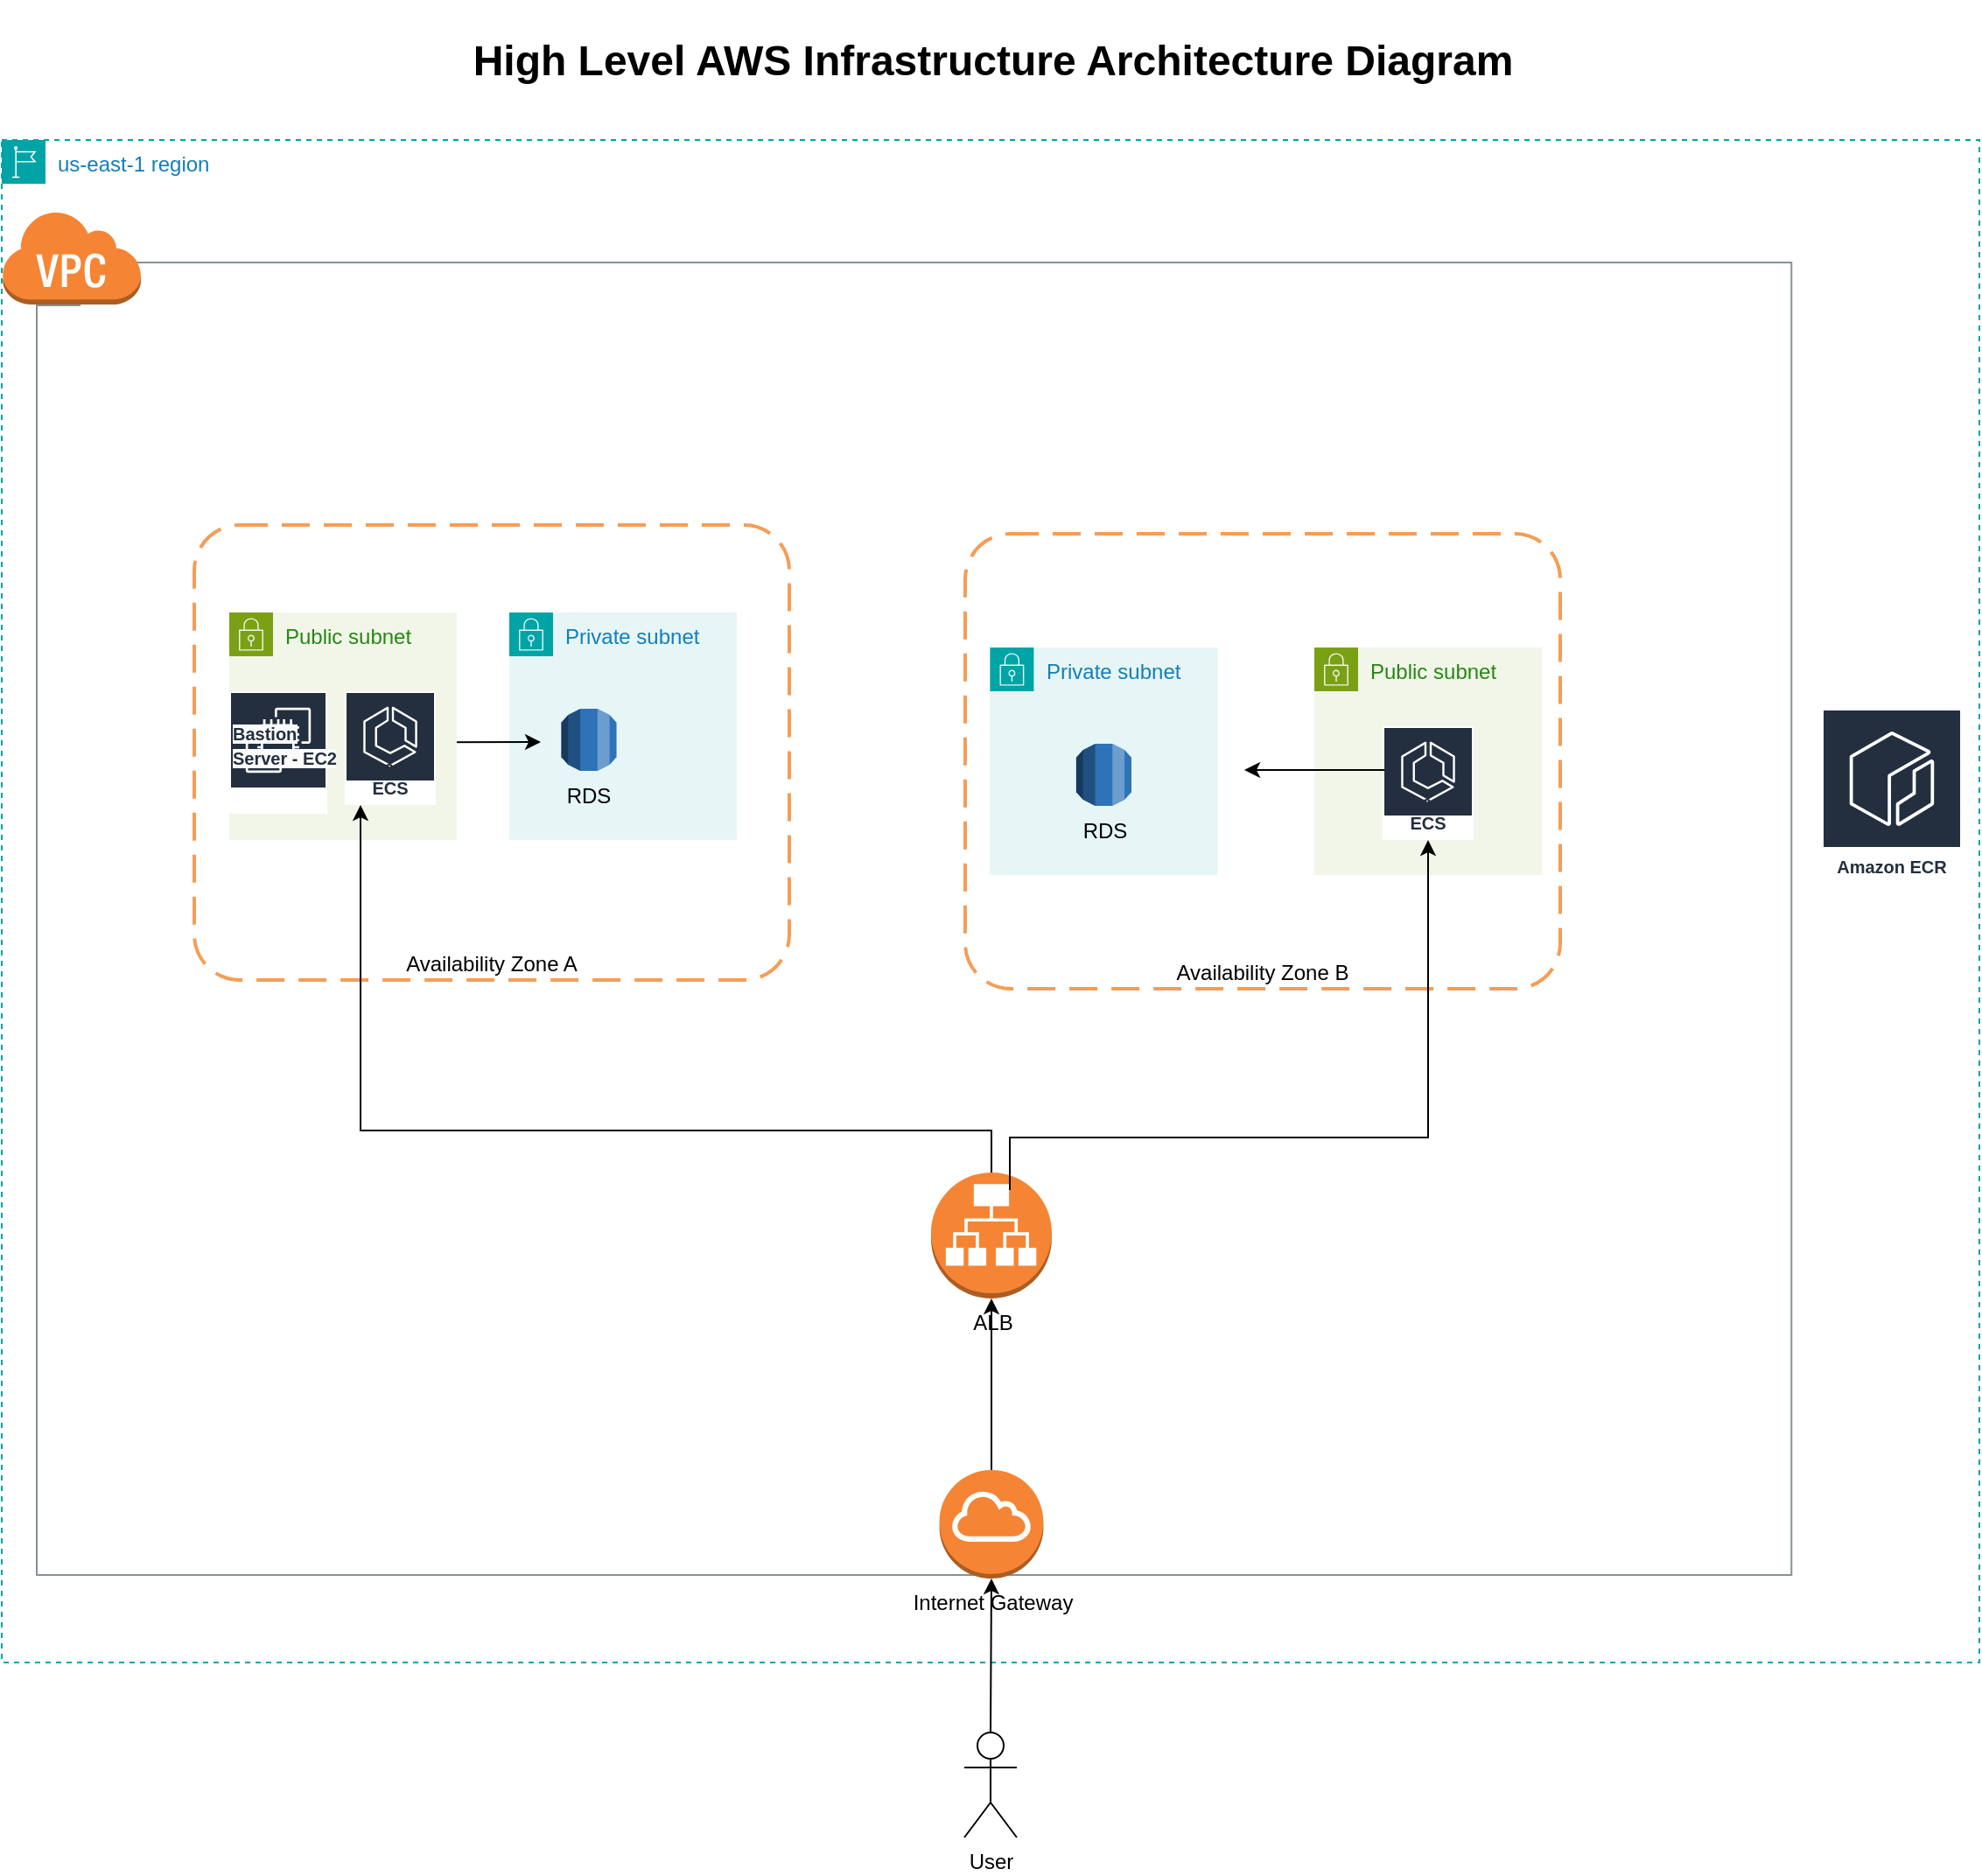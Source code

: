 <mxfile version="24.4.4" type="device">
  <diagram name="Page-1" id="h1EBNZsYMViu1sllDhEk">
    <mxGraphModel dx="2924" dy="2198" grid="1" gridSize="10" guides="1" tooltips="1" connect="1" arrows="1" fold="1" page="1" pageScale="1" pageWidth="850" pageHeight="1100" math="0" shadow="0">
      <root>
        <mxCell id="0" />
        <mxCell id="1" parent="0" />
        <mxCell id="YNeAX88VHMWBPFAsNfOV-33" value="us-east-1 region" style="points=[[0,0],[0.25,0],[0.5,0],[0.75,0],[1,0],[1,0.25],[1,0.5],[1,0.75],[1,1],[0.75,1],[0.5,1],[0.25,1],[0,1],[0,0.75],[0,0.5],[0,0.25]];outlineConnect=0;gradientColor=none;html=1;whiteSpace=wrap;fontSize=12;fontStyle=0;container=0;pointerEvents=0;collapsible=0;recursiveResize=0;shape=mxgraph.aws4.group;grIcon=mxgraph.aws4.group_region;strokeColor=#00A4A6;fillColor=none;verticalAlign=top;align=left;spacingLeft=30;fontColor=#147EBA;dashed=1;" vertex="1" parent="1">
          <mxGeometry x="-160" y="-50" width="1130" height="870" as="geometry" />
        </mxCell>
        <mxCell id="YNeAX88VHMWBPFAsNfOV-55" value="Availability Zone B" style="rounded=1;arcSize=10;dashed=1;strokeColor=#F59D56;fillColor=none;gradientColor=none;dashPattern=8 4;strokeWidth=2;align=center;container=0;verticalAlign=bottom;" vertex="1" parent="1">
          <mxGeometry x="390.5" y="175" width="340" height="260" as="geometry" />
        </mxCell>
        <mxCell id="YNeAX88VHMWBPFAsNfOV-19" value="Availability Zone A" style="rounded=1;arcSize=10;dashed=1;strokeColor=#F59D56;fillColor=none;gradientColor=none;dashPattern=8 4;strokeWidth=2;align=center;container=0;verticalAlign=bottom;" vertex="1" parent="1">
          <mxGeometry x="-50" y="170" width="340" height="260" as="geometry" />
        </mxCell>
        <mxCell id="YNeAX88VHMWBPFAsNfOV-48" value="VPC" style="sketch=0;outlineConnect=0;gradientColor=none;html=1;whiteSpace=wrap;fontSize=12;fontStyle=0;shape=mxgraph.aws4.group;grIcon=mxgraph.aws4.group_vpc;strokeColor=#879196;fillColor=none;verticalAlign=top;align=left;spacingLeft=30;fontColor=#879196;dashed=0;" vertex="1" parent="1">
          <mxGeometry x="-140" y="20" width="1002.63" height="750" as="geometry" />
        </mxCell>
        <mxCell id="YNeAX88VHMWBPFAsNfOV-15" value="ALB" style="outlineConnect=0;dashed=0;verticalLabelPosition=bottom;verticalAlign=top;align=center;html=1;shape=mxgraph.aws3.application_load_balancer;fillColor=#F58534;gradientColor=none;" vertex="1" parent="1">
          <mxGeometry x="371" y="540" width="69" height="72" as="geometry" />
        </mxCell>
        <mxCell id="YNeAX88VHMWBPFAsNfOV-17" value="Internet Gateway" style="outlineConnect=0;dashed=0;verticalLabelPosition=bottom;verticalAlign=top;align=center;html=1;shape=mxgraph.aws3.internet_gateway;fillColor=#F58534;gradientColor=none;" vertex="1" parent="1">
          <mxGeometry x="375.79" y="710" width="59.42" height="62" as="geometry" />
        </mxCell>
        <mxCell id="YNeAX88VHMWBPFAsNfOV-18" value="&lt;h1&gt;High Level AWS Infrastructure Architecture Diagram&lt;/h1&gt;" style="text;html=1;align=center;verticalAlign=middle;resizable=0;points=[];autosize=1;strokeColor=none;fillColor=none;" vertex="1" parent="1">
          <mxGeometry x="95.5" y="-130" width="620" height="70" as="geometry" />
        </mxCell>
        <mxCell id="YNeAX88VHMWBPFAsNfOV-23" value="Private subnet" style="points=[[0,0],[0.25,0],[0.5,0],[0.75,0],[1,0],[1,0.25],[1,0.5],[1,0.75],[1,1],[0.75,1],[0.5,1],[0.25,1],[0,1],[0,0.75],[0,0.5],[0,0.25]];outlineConnect=0;gradientColor=none;html=1;whiteSpace=wrap;fontSize=12;fontStyle=0;container=1;pointerEvents=0;collapsible=0;recursiveResize=0;shape=mxgraph.aws4.group;grIcon=mxgraph.aws4.group_security_group;grStroke=0;strokeColor=#00A4A6;fillColor=#E6F6F7;verticalAlign=top;align=left;spacingLeft=30;fontColor=#147EBA;dashed=0;" vertex="1" parent="1">
          <mxGeometry x="130" y="220" width="130" height="130" as="geometry" />
        </mxCell>
        <mxCell id="YNeAX88VHMWBPFAsNfOV-30" value="RDS" style="outlineConnect=0;dashed=0;verticalLabelPosition=bottom;verticalAlign=top;align=center;html=1;shape=mxgraph.aws3.rds;fillColor=#2E73B8;gradientColor=none;" vertex="1" parent="YNeAX88VHMWBPFAsNfOV-23">
          <mxGeometry x="29.71" y="55" width="31.56" height="35.5" as="geometry" />
        </mxCell>
        <mxCell id="YNeAX88VHMWBPFAsNfOV-73" value="" style="endArrow=classic;html=1;rounded=0;exitX=0.322;exitY=0.558;exitDx=0;exitDy=0;exitPerimeter=0;" edge="1" parent="YNeAX88VHMWBPFAsNfOV-23">
          <mxGeometry width="50" height="50" relative="1" as="geometry">
            <mxPoint x="-42" y="74.08" as="sourcePoint" />
            <mxPoint x="18.02" y="74" as="targetPoint" />
          </mxGeometry>
        </mxCell>
        <mxCell id="YNeAX88VHMWBPFAsNfOV-43" value="Public subnet" style="points=[[0,0],[0.25,0],[0.5,0],[0.75,0],[1,0],[1,0.25],[1,0.5],[1,0.75],[1,1],[0.75,1],[0.5,1],[0.25,1],[0,1],[0,0.75],[0,0.5],[0,0.25]];outlineConnect=0;gradientColor=none;html=1;whiteSpace=wrap;fontSize=12;fontStyle=0;container=1;pointerEvents=0;collapsible=0;recursiveResize=0;shape=mxgraph.aws4.group;grIcon=mxgraph.aws4.group_security_group;grStroke=0;strokeColor=#7AA116;fillColor=#F2F6E8;verticalAlign=top;align=left;spacingLeft=30;fontColor=#248814;dashed=0;" vertex="1" parent="1">
          <mxGeometry x="-30" y="220" width="130" height="130" as="geometry" />
        </mxCell>
        <mxCell id="YNeAX88VHMWBPFAsNfOV-44" value="" style="sketch=0;outlineConnect=0;fontColor=#232F3E;gradientColor=none;strokeColor=#ffffff;fillColor=#232F3E;dashed=0;verticalLabelPosition=middle;verticalAlign=bottom;align=center;html=1;whiteSpace=wrap;fontSize=10;fontStyle=1;spacing=3;shape=mxgraph.aws4.productIcon;prIcon=mxgraph.aws4.ec2;" vertex="1" parent="1">
          <mxGeometry x="-30" y="265" width="56" height="70" as="geometry" />
        </mxCell>
        <mxCell id="YNeAX88VHMWBPFAsNfOV-45" value="&lt;span style=&quot;color: rgb(35, 47, 62); font-family: Helvetica; font-size: 10px; font-style: normal; font-variant-ligatures: normal; font-variant-caps: normal; font-weight: 700; letter-spacing: normal; orphans: 2; text-align: center; text-indent: 0px; text-transform: none; widows: 2; word-spacing: 0px; -webkit-text-stroke-width: 0px; white-space: normal; background-color: rgb(251, 251, 251); text-decoration-thickness: initial; text-decoration-style: initial; text-decoration-color: initial; display: inline !important; float: none;&quot;&gt;Bastion Server - EC2&lt;/span&gt;" style="text;whiteSpace=wrap;html=1;" vertex="1" parent="1">
          <mxGeometry x="-30" y="275" width="65" height="20" as="geometry" />
        </mxCell>
        <mxCell id="YNeAX88VHMWBPFAsNfOV-46" value="Amazon ECS" style="sketch=0;outlineConnect=0;fontColor=#232F3E;gradientColor=none;strokeColor=#ffffff;fillColor=#232F3E;dashed=0;verticalLabelPosition=middle;verticalAlign=bottom;align=center;html=1;whiteSpace=wrap;fontSize=10;fontStyle=1;spacing=3;shape=mxgraph.aws4.productIcon;prIcon=mxgraph.aws4.ecs;" vertex="1" parent="1">
          <mxGeometry x="36" y="265" width="52" height="65" as="geometry" />
        </mxCell>
        <mxCell id="YNeAX88VHMWBPFAsNfOV-4" value="Amazon ECR" style="sketch=0;outlineConnect=0;fontColor=#232F3E;gradientColor=none;strokeColor=#ffffff;fillColor=#232F3E;dashed=0;verticalLabelPosition=middle;verticalAlign=bottom;align=center;html=1;whiteSpace=wrap;fontSize=10;fontStyle=1;spacing=3;shape=mxgraph.aws4.productIcon;prIcon=mxgraph.aws4.ecr;" vertex="1" parent="1">
          <mxGeometry x="880" y="275" width="80" height="100" as="geometry" />
        </mxCell>
        <mxCell id="YNeAX88VHMWBPFAsNfOV-2" value="" style="outlineConnect=0;dashed=0;verticalLabelPosition=bottom;verticalAlign=top;align=center;html=1;shape=mxgraph.aws3.virtual_private_cloud;fillColor=#F58534;gradientColor=none;" vertex="1" parent="1">
          <mxGeometry x="-160" y="-10" width="79.5" height="54" as="geometry" />
        </mxCell>
        <mxCell id="YNeAX88VHMWBPFAsNfOV-49" value="Private subnet" style="points=[[0,0],[0.25,0],[0.5,0],[0.75,0],[1,0],[1,0.25],[1,0.5],[1,0.75],[1,1],[0.75,1],[0.5,1],[0.25,1],[0,1],[0,0.75],[0,0.5],[0,0.25]];outlineConnect=0;gradientColor=none;html=1;whiteSpace=wrap;fontSize=12;fontStyle=0;container=1;pointerEvents=0;collapsible=0;recursiveResize=0;shape=mxgraph.aws4.group;grIcon=mxgraph.aws4.group_security_group;grStroke=0;strokeColor=#00A4A6;fillColor=#E6F6F7;verticalAlign=top;align=left;spacingLeft=30;fontColor=#147EBA;dashed=0;" vertex="1" parent="1">
          <mxGeometry x="404.71" y="240" width="130" height="130" as="geometry" />
        </mxCell>
        <mxCell id="YNeAX88VHMWBPFAsNfOV-50" value="RDS" style="outlineConnect=0;dashed=0;verticalLabelPosition=bottom;verticalAlign=top;align=center;html=1;shape=mxgraph.aws3.rds;fillColor=#2E73B8;gradientColor=none;" vertex="1" parent="YNeAX88VHMWBPFAsNfOV-49">
          <mxGeometry x="49.22" y="55" width="31.56" height="35.5" as="geometry" />
        </mxCell>
        <mxCell id="YNeAX88VHMWBPFAsNfOV-51" value="Public subnet" style="points=[[0,0],[0.25,0],[0.5,0],[0.75,0],[1,0],[1,0.25],[1,0.5],[1,0.75],[1,1],[0.75,1],[0.5,1],[0.25,1],[0,1],[0,0.75],[0,0.5],[0,0.25]];outlineConnect=0;gradientColor=none;html=1;whiteSpace=wrap;fontSize=12;fontStyle=0;container=1;pointerEvents=0;collapsible=0;recursiveResize=0;shape=mxgraph.aws4.group;grIcon=mxgraph.aws4.group_security_group;grStroke=0;strokeColor=#7AA116;fillColor=#F2F6E8;verticalAlign=top;align=left;spacingLeft=30;fontColor=#248814;dashed=0;" vertex="1" parent="1">
          <mxGeometry x="590" y="240" width="130" height="130" as="geometry" />
        </mxCell>
        <mxCell id="YNeAX88VHMWBPFAsNfOV-54" value="Amazon ECS" style="sketch=0;outlineConnect=0;fontColor=#232F3E;gradientColor=none;strokeColor=#ffffff;fillColor=#232F3E;dashed=0;verticalLabelPosition=middle;verticalAlign=bottom;align=center;html=1;whiteSpace=wrap;fontSize=10;fontStyle=1;spacing=3;shape=mxgraph.aws4.productIcon;prIcon=mxgraph.aws4.ecs;" vertex="1" parent="YNeAX88VHMWBPFAsNfOV-51">
          <mxGeometry x="39" y="45" width="52" height="65" as="geometry" />
        </mxCell>
        <mxCell id="YNeAX88VHMWBPFAsNfOV-60" value="User" style="shape=umlActor;verticalLabelPosition=bottom;verticalAlign=top;html=1;outlineConnect=0;" vertex="1" parent="1">
          <mxGeometry x="390" y="860" width="30" height="60" as="geometry" />
        </mxCell>
        <mxCell id="YNeAX88VHMWBPFAsNfOV-66" value="" style="endArrow=classic;html=1;rounded=0;exitX=0.5;exitY=0;exitDx=0;exitDy=0;exitPerimeter=0;entryX=0.5;entryY=1;entryDx=0;entryDy=0;entryPerimeter=0;" edge="1" parent="1" source="YNeAX88VHMWBPFAsNfOV-60" target="YNeAX88VHMWBPFAsNfOV-17">
          <mxGeometry width="50" height="50" relative="1" as="geometry">
            <mxPoint x="470" y="490" as="sourcePoint" />
            <mxPoint x="520" y="440" as="targetPoint" />
          </mxGeometry>
        </mxCell>
        <mxCell id="YNeAX88VHMWBPFAsNfOV-67" value="" style="endArrow=classic;html=1;rounded=0;exitX=0.5;exitY=0;exitDx=0;exitDy=0;exitPerimeter=0;entryX=0.5;entryY=1;entryDx=0;entryDy=0;entryPerimeter=0;" edge="1" parent="1" source="YNeAX88VHMWBPFAsNfOV-17" target="YNeAX88VHMWBPFAsNfOV-15">
          <mxGeometry width="50" height="50" relative="1" as="geometry">
            <mxPoint x="411" y="910" as="sourcePoint" />
            <mxPoint x="411" y="782" as="targetPoint" />
          </mxGeometry>
        </mxCell>
        <mxCell id="YNeAX88VHMWBPFAsNfOV-68" style="edgeStyle=orthogonalEdgeStyle;rounded=0;orthogonalLoop=1;jettySize=auto;html=1;exitX=0.5;exitY=0;exitDx=0;exitDy=0;exitPerimeter=0;" edge="1" parent="1" source="YNeAX88VHMWBPFAsNfOV-15" target="YNeAX88VHMWBPFAsNfOV-46">
          <mxGeometry relative="1" as="geometry">
            <mxPoint x="44" y="490" as="targetPoint" />
            <Array as="points">
              <mxPoint x="406" y="516" />
              <mxPoint x="45" y="516" />
            </Array>
          </mxGeometry>
        </mxCell>
        <mxCell id="YNeAX88VHMWBPFAsNfOV-70" style="edgeStyle=orthogonalEdgeStyle;rounded=0;orthogonalLoop=1;jettySize=auto;html=1;exitX=0.5;exitY=0;exitDx=0;exitDy=0;exitPerimeter=0;" edge="1" parent="1" target="YNeAX88VHMWBPFAsNfOV-54">
          <mxGeometry relative="1" as="geometry">
            <mxPoint x="55" y="340" as="targetPoint" />
            <mxPoint x="416" y="550" as="sourcePoint" />
            <Array as="points">
              <mxPoint x="416" y="520" />
              <mxPoint x="655" y="520" />
            </Array>
          </mxGeometry>
        </mxCell>
        <mxCell id="YNeAX88VHMWBPFAsNfOV-71" value="" style="endArrow=classic;html=1;rounded=0;" edge="1" parent="1">
          <mxGeometry width="50" height="50" relative="1" as="geometry">
            <mxPoint x="630" y="310" as="sourcePoint" />
            <mxPoint x="550" y="310" as="targetPoint" />
          </mxGeometry>
        </mxCell>
      </root>
    </mxGraphModel>
  </diagram>
</mxfile>
